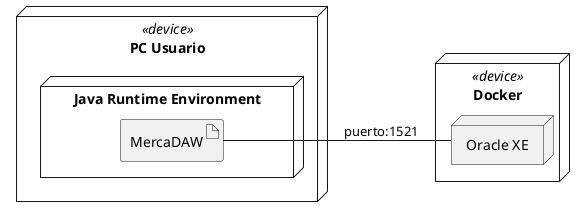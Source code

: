@startuml disenyo

left to right direction

node "PC Usuario" <<device>>   { 

    node "Java Runtime Environment"{
        artifact "MercaDAW" as merca
    }

}

node "Docker" <<device>>{
    node "Oracle XE" as oracle
}

merca -- oracle : "puerto:1521"

@enduml
